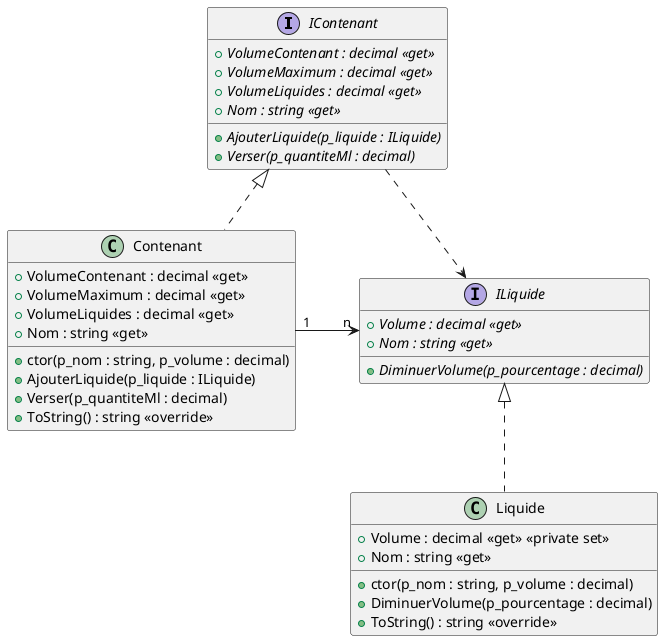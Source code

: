 @startuml Version3

interface IContenant
{
    + {abstract} VolumeContenant : decimal <<get>>
    + {abstract} VolumeMaximum : decimal <<get>>
    + {abstract} VolumeLiquides : decimal <<get>>
    + {abstract} Nom : string <<get>>
    + {abstract} AjouterLiquide(p_liquide : ILiquide)
    + {abstract} Verser(p_quantiteMl : decimal)
}

class Contenant
{
    + VolumeContenant : decimal <<get>>
    + VolumeMaximum : decimal <<get>>
    + VolumeLiquides : decimal <<get>>
    + Nom : string <<get>>
    + ctor(p_nom : string, p_volume : decimal)
    + AjouterLiquide(p_liquide : ILiquide)
    + Verser(p_quantiteMl : decimal)
    + ToString() : string <<override>>
}

IContenant <|.. Contenant

interface ILiquide
{
    + {abstract} Volume : decimal <<get>>
    + {abstract} Nom : string <<get>>
    + {abstract} DiminuerVolume(p_pourcentage : decimal)
}

class Liquide
{
    + Volume : decimal <<get>> <<private set>>
    + Nom : string <<get>>
    + ctor(p_nom : string, p_volume : decimal)
    + DiminuerVolume(p_pourcentage : decimal)
    + ToString() : string <<override>>
}

ILiquide  <.left.   IContenant

Contenant "1" -right-> "n" ILiquide : \t

ILiquide <|.. Liquide

@enduml
